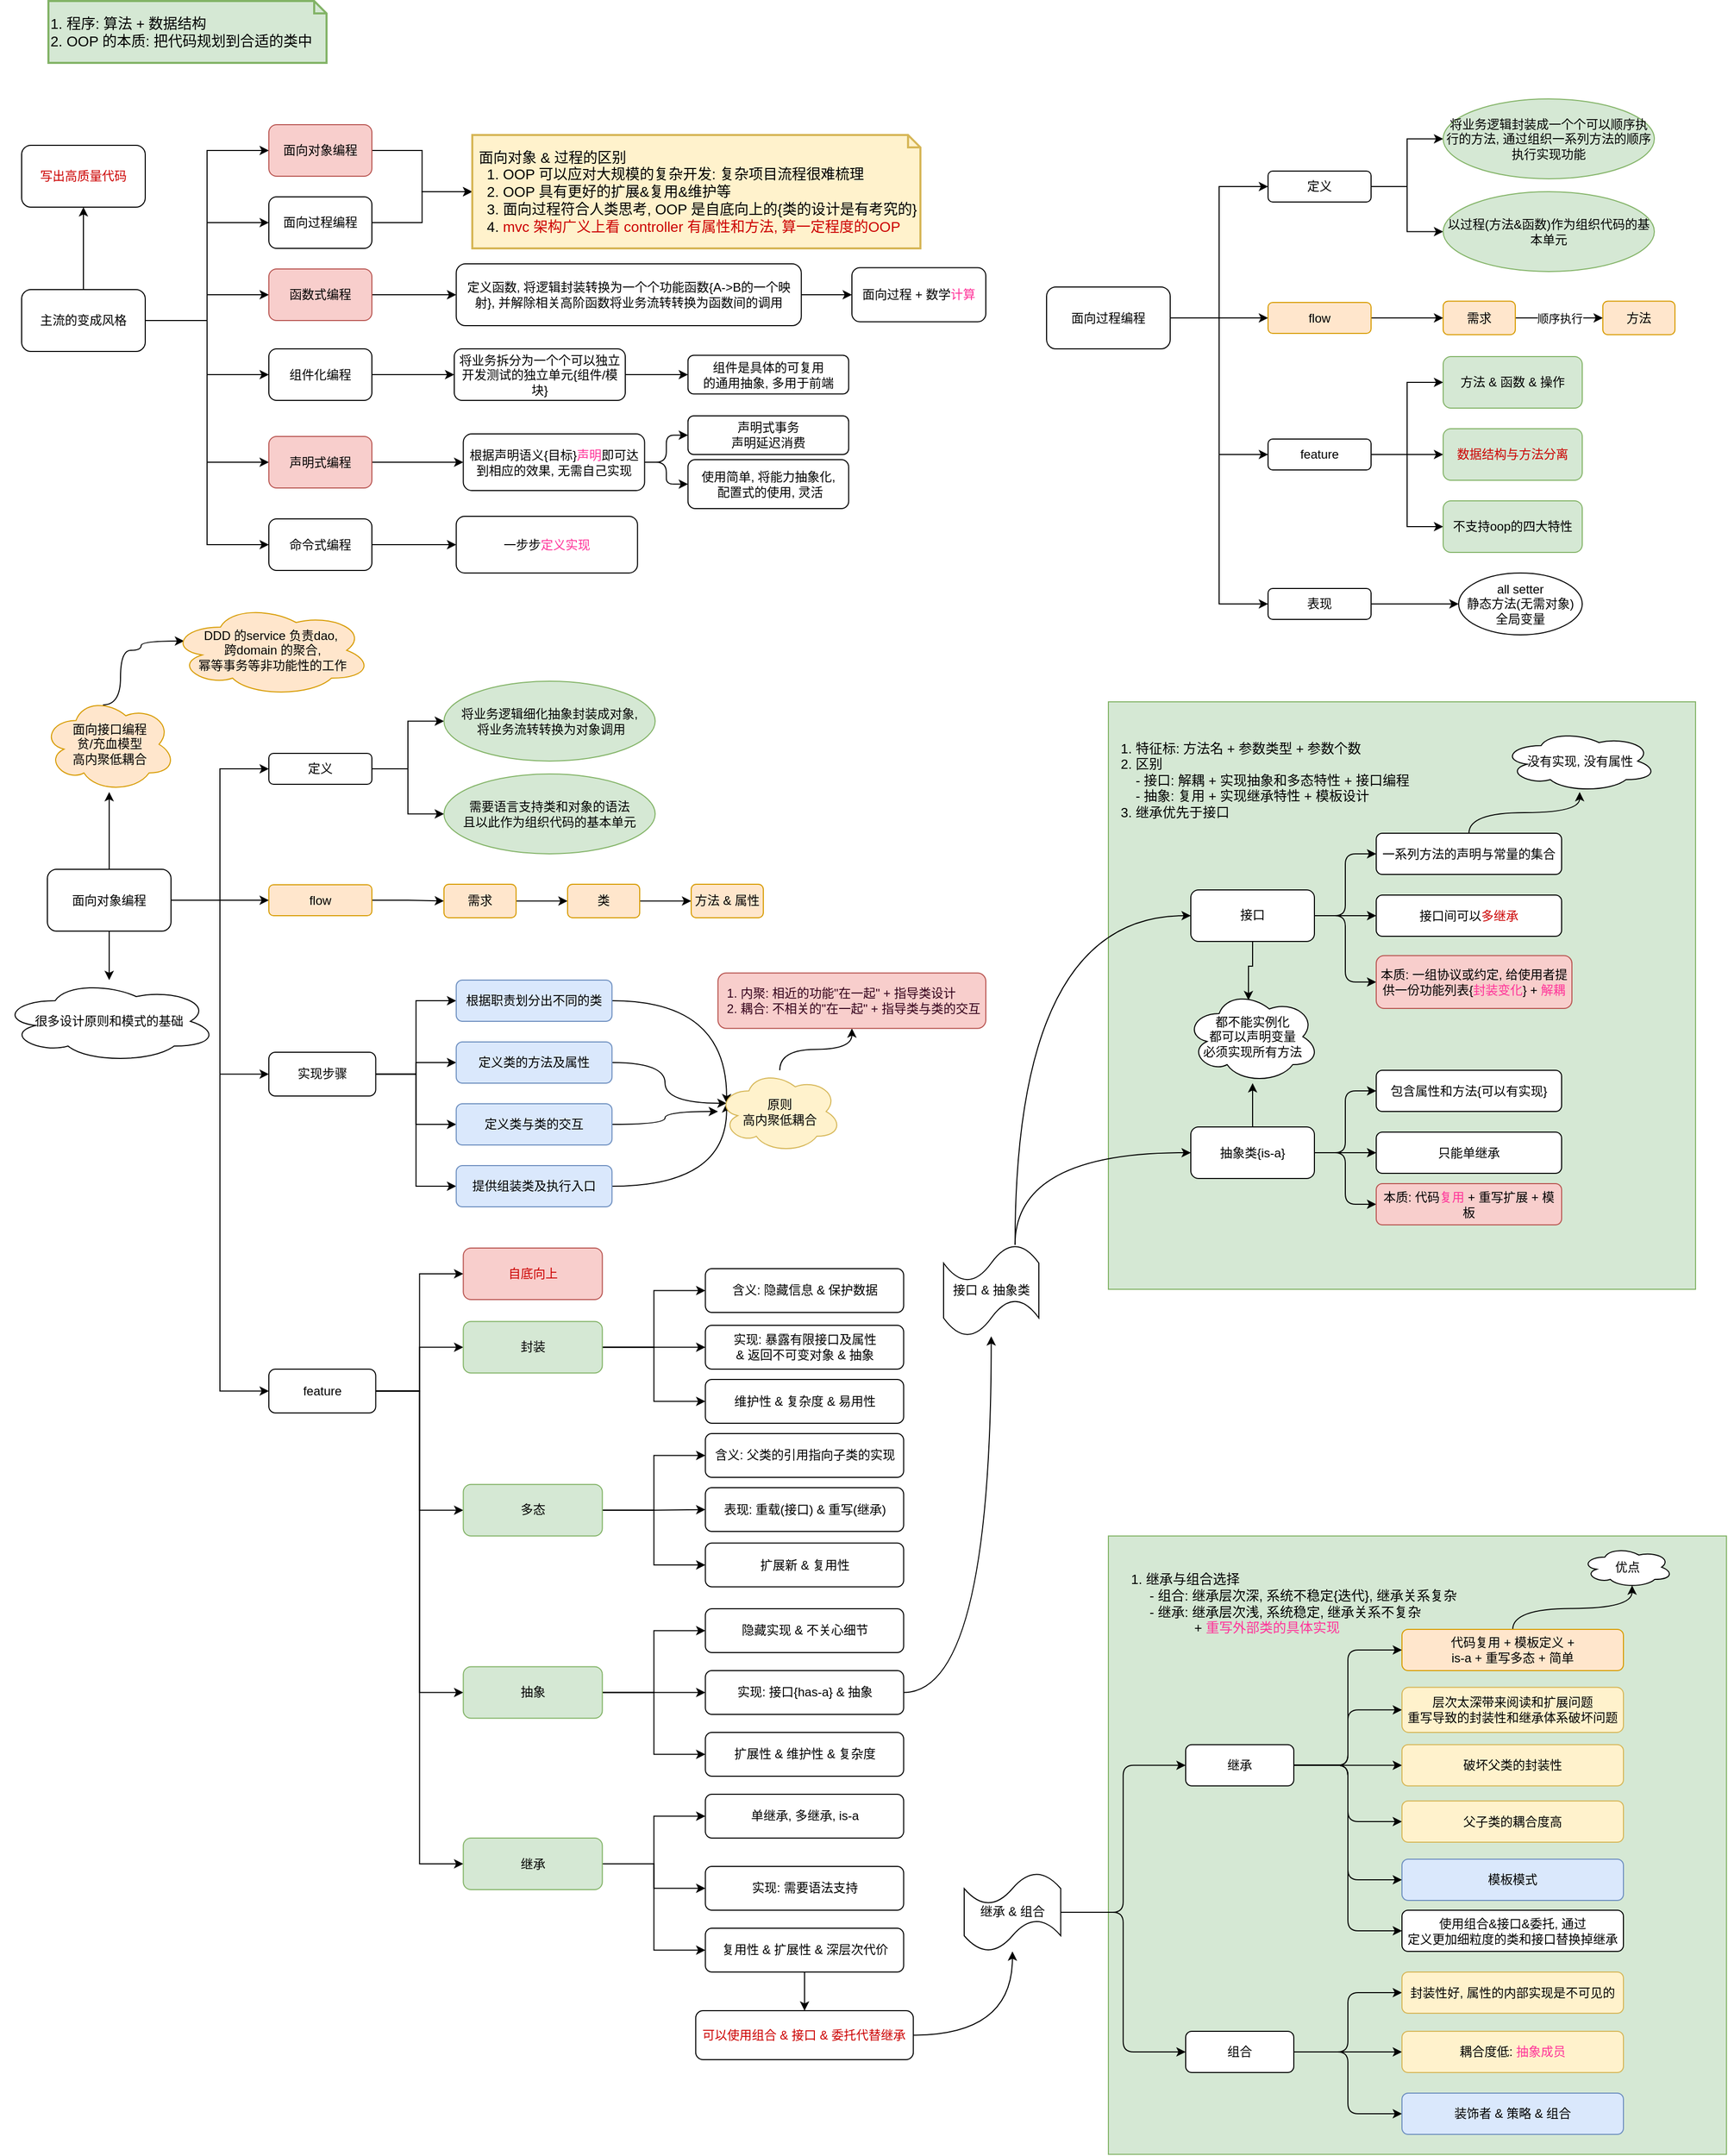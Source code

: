 <mxfile>
    <diagram id="kSyuLrEBbpJ16_rPxPEr" name="Page-1">
        <mxGraphModel dx="1052" dy="718" grid="1" gridSize="10" guides="1" tooltips="1" connect="1" arrows="1" fold="1" page="1" pageScale="1" pageWidth="850" pageHeight="1100" background="#FFFFFF" math="0" shadow="0">
            <root>
                <mxCell id="0"/>
                <mxCell id="1" parent="0"/>
                <mxCell id="214" value="" style="whiteSpace=wrap;html=1;aspect=fixed;fillColor=#d5e8d4;strokeColor=#82b366;" parent="1" vertex="1">
                    <mxGeometry x="1077" y="1519.38" width="600" height="600" as="geometry"/>
                </mxCell>
                <mxCell id="209" value="" style="whiteSpace=wrap;html=1;aspect=fixed;fillColor=#d5e8d4;strokeColor=#82b366;" parent="1" vertex="1">
                    <mxGeometry x="1077" y="710" width="570" height="570" as="geometry"/>
                </mxCell>
                <mxCell id="113" style="edgeStyle=orthogonalEdgeStyle;rounded=0;orthogonalLoop=1;jettySize=auto;html=1;entryX=0;entryY=0.5;entryDx=0;entryDy=0;" parent="1" source="2" target="4" edge="1">
                    <mxGeometry relative="1" as="geometry"/>
                </mxCell>
                <mxCell id="114" style="edgeStyle=orthogonalEdgeStyle;rounded=0;orthogonalLoop=1;jettySize=auto;html=1;entryX=0;entryY=0.5;entryDx=0;entryDy=0;" parent="1" source="2" target="122" edge="1">
                    <mxGeometry relative="1" as="geometry">
                        <mxPoint x="267" y="245" as="targetPoint"/>
                    </mxGeometry>
                </mxCell>
                <mxCell id="115" style="edgeStyle=orthogonalEdgeStyle;rounded=0;orthogonalLoop=1;jettySize=auto;html=1;entryX=0;entryY=0.5;entryDx=0;entryDy=0;" parent="1" source="2" target="123" edge="1">
                    <mxGeometry relative="1" as="geometry">
                        <mxPoint x="262" y="315" as="targetPoint"/>
                    </mxGeometry>
                </mxCell>
                <mxCell id="117" style="edgeStyle=orthogonalEdgeStyle;rounded=0;orthogonalLoop=1;jettySize=auto;html=1;entryX=0;entryY=0.5;entryDx=0;entryDy=0;" parent="1" source="2" target="125" edge="1">
                    <mxGeometry relative="1" as="geometry">
                        <mxPoint x="260.75" y="465" as="targetPoint"/>
                    </mxGeometry>
                </mxCell>
                <mxCell id="118" style="edgeStyle=orthogonalEdgeStyle;rounded=0;orthogonalLoop=1;jettySize=auto;html=1;entryX=0;entryY=0.5;entryDx=0;entryDy=0;" parent="1" source="2" target="126" edge="1">
                    <mxGeometry relative="1" as="geometry">
                        <mxPoint x="259.5" y="535" as="targetPoint"/>
                    </mxGeometry>
                </mxCell>
                <mxCell id="119" style="edgeStyle=orthogonalEdgeStyle;rounded=0;orthogonalLoop=1;jettySize=auto;html=1;entryX=0;entryY=0.5;entryDx=0;entryDy=0;" parent="1" source="2" target="124" edge="1">
                    <mxGeometry relative="1" as="geometry">
                        <mxPoint x="259.5" y="395" as="targetPoint"/>
                    </mxGeometry>
                </mxCell>
                <mxCell id="136" value="" style="edgeStyle=orthogonalEdgeStyle;rounded=0;orthogonalLoop=1;jettySize=auto;html=1;" parent="1" source="2" target="135" edge="1">
                    <mxGeometry relative="1" as="geometry"/>
                </mxCell>
                <mxCell id="2" value="主流的变成风格" style="rounded=1;whiteSpace=wrap;html=1;" parent="1" vertex="1">
                    <mxGeometry x="22" y="310" width="120" height="60" as="geometry"/>
                </mxCell>
                <mxCell id="120" style="edgeStyle=orthogonalEdgeStyle;rounded=0;orthogonalLoop=1;jettySize=auto;html=1;entryX=0;entryY=0.5;entryDx=0;entryDy=0;entryPerimeter=0;" parent="1" source="4" target="93" edge="1">
                    <mxGeometry relative="1" as="geometry"/>
                </mxCell>
                <mxCell id="4" value="面向对象编程" style="rounded=1;whiteSpace=wrap;html=1;fillColor=#f8cecc;strokeColor=#b85450;" parent="1" vertex="1">
                    <mxGeometry x="262" y="150" width="100" height="50" as="geometry"/>
                </mxCell>
                <mxCell id="121" style="edgeStyle=orthogonalEdgeStyle;rounded=0;orthogonalLoop=1;jettySize=auto;html=1;exitX=1;exitY=0.5;exitDx=0;exitDy=0;" parent="1" source="122" target="93" edge="1">
                    <mxGeometry relative="1" as="geometry">
                        <mxPoint x="364.5" y="245" as="sourcePoint"/>
                    </mxGeometry>
                </mxCell>
                <mxCell id="17" value="1. 程序: 算法 + 数据结构&lt;br&gt;2. OOP 的本质: 把代码规划到合适的类中" style="shape=note;strokeWidth=2;fontSize=14;size=12;whiteSpace=wrap;html=1;strokeColor=#82b366;fillColor=#d5e8d4;align=left;" parent="1" vertex="1">
                    <mxGeometry x="48" y="30" width="270" height="60" as="geometry"/>
                </mxCell>
                <mxCell id="33" value="" style="edgeStyle=orthogonalEdgeStyle;rounded=0;orthogonalLoop=1;jettySize=auto;html=1;entryX=0;entryY=0.5;entryDx=0;entryDy=0;" parent="1" source="30" target="32" edge="1">
                    <mxGeometry relative="1" as="geometry"/>
                </mxCell>
                <mxCell id="39" style="edgeStyle=orthogonalEdgeStyle;rounded=0;orthogonalLoop=1;jettySize=auto;html=1;exitX=1;exitY=0.5;exitDx=0;exitDy=0;entryX=0;entryY=0.5;entryDx=0;entryDy=0;" parent="1" source="30" target="38" edge="1">
                    <mxGeometry relative="1" as="geometry">
                        <mxPoint x="142" y="1060" as="sourcePoint"/>
                    </mxGeometry>
                </mxCell>
                <mxCell id="46" style="edgeStyle=orthogonalEdgeStyle;rounded=0;orthogonalLoop=1;jettySize=auto;html=1;entryX=0;entryY=0.5;entryDx=0;entryDy=0;" parent="1" source="30" target="45" edge="1">
                    <mxGeometry relative="1" as="geometry"/>
                </mxCell>
                <mxCell id="161" style="edgeStyle=orthogonalEdgeStyle;rounded=0;orthogonalLoop=1;jettySize=auto;html=1;entryX=0;entryY=0.5;entryDx=0;entryDy=0;" parent="1" source="30" target="160" edge="1">
                    <mxGeometry relative="1" as="geometry"/>
                </mxCell>
                <mxCell id="269" value="" style="edgeStyle=orthogonalEdgeStyle;rounded=1;orthogonalLoop=1;jettySize=auto;html=1;" parent="1" source="30" target="268" edge="1">
                    <mxGeometry relative="1" as="geometry"/>
                </mxCell>
                <mxCell id="271" value="" style="edgeStyle=orthogonalEdgeStyle;curved=1;orthogonalLoop=1;jettySize=auto;html=1;" edge="1" parent="1" source="30" target="270">
                    <mxGeometry relative="1" as="geometry"/>
                </mxCell>
                <mxCell id="30" value="面向对象编程" style="rounded=1;whiteSpace=wrap;html=1;" parent="1" vertex="1">
                    <mxGeometry x="47" y="872.5" width="120" height="60" as="geometry"/>
                </mxCell>
                <mxCell id="37" value="" style="edgeStyle=orthogonalEdgeStyle;rounded=0;orthogonalLoop=1;jettySize=auto;html=1;entryX=0;entryY=0.5;entryDx=0;entryDy=0;" parent="1" source="32" target="36" edge="1">
                    <mxGeometry relative="1" as="geometry"/>
                </mxCell>
                <mxCell id="43" style="edgeStyle=orthogonalEdgeStyle;rounded=0;orthogonalLoop=1;jettySize=auto;html=1;entryX=0;entryY=0.5;entryDx=0;entryDy=0;" parent="1" source="32" target="42" edge="1">
                    <mxGeometry relative="1" as="geometry"/>
                </mxCell>
                <mxCell id="32" value="定义" style="rounded=1;whiteSpace=wrap;html=1;" parent="1" vertex="1">
                    <mxGeometry x="262" y="760" width="100" height="30" as="geometry"/>
                </mxCell>
                <mxCell id="36" value="&lt;span&gt;将业务逻辑细化抽象封装成对象,&lt;br&gt;&amp;nbsp;将业务流转转换为对象调用&lt;/span&gt;" style="ellipse;whiteSpace=wrap;html=1;rounded=1;align=center;fillColor=#d5e8d4;strokeColor=#82b366;" parent="1" vertex="1">
                    <mxGeometry x="432" y="690" width="205" height="77.5" as="geometry"/>
                </mxCell>
                <mxCell id="97" style="edgeStyle=orthogonalEdgeStyle;rounded=0;orthogonalLoop=1;jettySize=auto;html=1;entryX=0;entryY=0.5;entryDx=0;entryDy=0;" parent="1" source="38" target="96" edge="1">
                    <mxGeometry relative="1" as="geometry">
                        <mxPoint x="432" y="1340" as="targetPoint"/>
                    </mxGeometry>
                </mxCell>
                <mxCell id="38" value="feature" style="rounded=1;whiteSpace=wrap;html=1;" parent="1" vertex="1">
                    <mxGeometry x="262" y="1357.5" width="103.75" height="42.5" as="geometry"/>
                </mxCell>
                <mxCell id="127" style="edgeStyle=orthogonalEdgeStyle;rounded=0;orthogonalLoop=1;jettySize=auto;html=1;entryX=0;entryY=0.5;entryDx=0;entryDy=0;exitX=1;exitY=0.5;exitDx=0;exitDy=0;" parent="1" source="38" target="105" edge="1">
                    <mxGeometry relative="1" as="geometry">
                        <mxPoint x="565.75" y="1445" as="sourcePoint"/>
                    </mxGeometry>
                </mxCell>
                <mxCell id="128" style="edgeStyle=orthogonalEdgeStyle;rounded=0;orthogonalLoop=1;jettySize=auto;html=1;entryX=0;entryY=0.5;entryDx=0;entryDy=0;" parent="1" source="38" target="104" edge="1">
                    <mxGeometry relative="1" as="geometry">
                        <mxPoint x="565.75" y="1445" as="sourcePoint"/>
                    </mxGeometry>
                </mxCell>
                <mxCell id="129" style="edgeStyle=orthogonalEdgeStyle;rounded=0;orthogonalLoop=1;jettySize=auto;html=1;entryX=0;entryY=0.5;entryDx=0;entryDy=0;exitX=1;exitY=0.5;exitDx=0;exitDy=0;" parent="1" source="38" target="102" edge="1">
                    <mxGeometry relative="1" as="geometry">
                        <mxPoint x="565.75" y="1445" as="sourcePoint"/>
                    </mxGeometry>
                </mxCell>
                <mxCell id="130" style="edgeStyle=orthogonalEdgeStyle;rounded=0;orthogonalLoop=1;jettySize=auto;html=1;entryX=0;entryY=0.5;entryDx=0;entryDy=0;exitX=1;exitY=0.5;exitDx=0;exitDy=0;" parent="1" source="38" target="100" edge="1">
                    <mxGeometry relative="1" as="geometry">
                        <mxPoint x="565.75" y="1445" as="sourcePoint"/>
                    </mxGeometry>
                </mxCell>
                <mxCell id="42" value="需要语言支持类和对象的语法&lt;br&gt;且以此作为组织代码的基本单元" style="ellipse;whiteSpace=wrap;html=1;rounded=1;align=center;fillColor=#d5e8d4;strokeColor=#82b366;" parent="1" vertex="1">
                    <mxGeometry x="432" y="780" width="205" height="77.5" as="geometry"/>
                </mxCell>
                <mxCell id="51" value="" style="edgeStyle=orthogonalEdgeStyle;rounded=0;orthogonalLoop=1;jettySize=auto;html=1;" parent="1" source="45" target="50" edge="1">
                    <mxGeometry relative="1" as="geometry"/>
                </mxCell>
                <mxCell id="45" value="flow" style="rounded=1;whiteSpace=wrap;html=1;fillColor=#ffe6cc;strokeColor=#d79b00;" parent="1" vertex="1">
                    <mxGeometry x="262" y="887.5" width="100" height="30" as="geometry"/>
                </mxCell>
                <mxCell id="53" value="" style="edgeStyle=orthogonalEdgeStyle;rounded=0;orthogonalLoop=1;jettySize=auto;html=1;" parent="1" source="50" target="52" edge="1">
                    <mxGeometry relative="1" as="geometry"/>
                </mxCell>
                <mxCell id="50" value="需求" style="rounded=1;whiteSpace=wrap;html=1;fillColor=#ffe6cc;strokeColor=#d79b00;" parent="1" vertex="1">
                    <mxGeometry x="432" y="887" width="70" height="32.5" as="geometry"/>
                </mxCell>
                <mxCell id="55" value="" style="edgeStyle=orthogonalEdgeStyle;rounded=0;orthogonalLoop=1;jettySize=auto;html=1;" parent="1" source="52" target="54" edge="1">
                    <mxGeometry relative="1" as="geometry"/>
                </mxCell>
                <mxCell id="52" value="类" style="rounded=1;whiteSpace=wrap;html=1;fillColor=#ffe6cc;strokeColor=#d79b00;" parent="1" vertex="1">
                    <mxGeometry x="552" y="887" width="70" height="32.5" as="geometry"/>
                </mxCell>
                <mxCell id="54" value="方法 &amp;amp; 属性" style="rounded=1;whiteSpace=wrap;html=1;fillColor=#ffe6cc;strokeColor=#d79b00;" parent="1" vertex="1">
                    <mxGeometry x="672" y="887" width="70" height="32.5" as="geometry"/>
                </mxCell>
                <mxCell id="63" value="" style="edgeStyle=orthogonalEdgeStyle;rounded=0;orthogonalLoop=1;jettySize=auto;html=1;entryX=0;entryY=0.5;entryDx=0;entryDy=0;" parent="1" source="66" target="69" edge="1">
                    <mxGeometry relative="1" as="geometry"/>
                </mxCell>
                <mxCell id="64" style="edgeStyle=orthogonalEdgeStyle;rounded=0;orthogonalLoop=1;jettySize=auto;html=1;exitX=1;exitY=0.5;exitDx=0;exitDy=0;entryX=0;entryY=0.5;entryDx=0;entryDy=0;" parent="1" source="66" target="72" edge="1">
                    <mxGeometry relative="1" as="geometry">
                        <mxPoint x="1112" y="475" as="sourcePoint"/>
                    </mxGeometry>
                </mxCell>
                <mxCell id="65" style="edgeStyle=orthogonalEdgeStyle;rounded=0;orthogonalLoop=1;jettySize=auto;html=1;entryX=0;entryY=0.5;entryDx=0;entryDy=0;" parent="1" source="66" target="76" edge="1">
                    <mxGeometry relative="1" as="geometry"/>
                </mxCell>
                <mxCell id="138" style="edgeStyle=orthogonalEdgeStyle;rounded=0;orthogonalLoop=1;jettySize=auto;html=1;entryX=0;entryY=0.5;entryDx=0;entryDy=0;" parent="1" source="66" target="137" edge="1">
                    <mxGeometry relative="1" as="geometry"/>
                </mxCell>
                <mxCell id="66" value="面向过程编程" style="rounded=1;whiteSpace=wrap;html=1;" parent="1" vertex="1">
                    <mxGeometry x="1017" y="307.5" width="120" height="60" as="geometry"/>
                </mxCell>
                <mxCell id="67" value="" style="edgeStyle=orthogonalEdgeStyle;rounded=0;orthogonalLoop=1;jettySize=auto;html=1;entryX=0;entryY=0.5;entryDx=0;entryDy=0;" parent="1" source="69" target="70" edge="1">
                    <mxGeometry relative="1" as="geometry"/>
                </mxCell>
                <mxCell id="68" style="edgeStyle=orthogonalEdgeStyle;rounded=0;orthogonalLoop=1;jettySize=auto;html=1;entryX=0;entryY=0.5;entryDx=0;entryDy=0;" parent="1" source="69" target="74" edge="1">
                    <mxGeometry relative="1" as="geometry"/>
                </mxCell>
                <mxCell id="69" value="定义" style="rounded=1;whiteSpace=wrap;html=1;" parent="1" vertex="1">
                    <mxGeometry x="1232" y="195" width="100" height="30" as="geometry"/>
                </mxCell>
                <mxCell id="70" value="&lt;span&gt;将业务逻辑封装成一个个可以顺序执行的方法, 通过组织一系列方法的顺序执行实现功能&lt;/span&gt;" style="ellipse;whiteSpace=wrap;html=1;rounded=1;align=center;fillColor=#d5e8d4;strokeColor=#82b366;" parent="1" vertex="1">
                    <mxGeometry x="1402" y="125" width="205" height="77.5" as="geometry"/>
                </mxCell>
                <mxCell id="83" style="edgeStyle=orthogonalEdgeStyle;rounded=0;orthogonalLoop=1;jettySize=auto;html=1;exitX=1;exitY=0.5;exitDx=0;exitDy=0;entryX=0;entryY=0.5;entryDx=0;entryDy=0;" parent="1" source="72" target="82" edge="1">
                    <mxGeometry relative="1" as="geometry"/>
                </mxCell>
                <mxCell id="89" style="edgeStyle=orthogonalEdgeStyle;rounded=0;orthogonalLoop=1;jettySize=auto;html=1;exitX=1;exitY=0.5;exitDx=0;exitDy=0;entryX=0;entryY=0.5;entryDx=0;entryDy=0;" parent="1" source="72" target="73" edge="1">
                    <mxGeometry relative="1" as="geometry"/>
                </mxCell>
                <mxCell id="90" style="edgeStyle=orthogonalEdgeStyle;rounded=0;orthogonalLoop=1;jettySize=auto;html=1;exitX=1;exitY=0.5;exitDx=0;exitDy=0;entryX=0;entryY=0.5;entryDx=0;entryDy=0;" parent="1" source="72" target="88" edge="1">
                    <mxGeometry relative="1" as="geometry"/>
                </mxCell>
                <mxCell id="72" value="feature" style="rounded=1;whiteSpace=wrap;html=1;" parent="1" vertex="1">
                    <mxGeometry x="1232" y="455" width="100" height="30" as="geometry"/>
                </mxCell>
                <mxCell id="73" value="方法 &amp;amp; 函数 &amp;amp; 操作" style="rounded=1;whiteSpace=wrap;html=1;fillColor=#d5e8d4;strokeColor=#82b366;" parent="1" vertex="1">
                    <mxGeometry x="1402" y="375" width="135" height="50" as="geometry"/>
                </mxCell>
                <mxCell id="74" value="以过程(方法&amp;amp;函数)作为组织代码的基本单元" style="ellipse;whiteSpace=wrap;html=1;rounded=1;align=center;fillColor=#d5e8d4;strokeColor=#82b366;" parent="1" vertex="1">
                    <mxGeometry x="1402" y="215" width="205" height="77.5" as="geometry"/>
                </mxCell>
                <mxCell id="75" value="" style="edgeStyle=orthogonalEdgeStyle;rounded=0;orthogonalLoop=1;jettySize=auto;html=1;" parent="1" source="76" target="78" edge="1">
                    <mxGeometry relative="1" as="geometry"/>
                </mxCell>
                <mxCell id="76" value="flow" style="rounded=1;whiteSpace=wrap;html=1;fillColor=#ffe6cc;strokeColor=#d79b00;" parent="1" vertex="1">
                    <mxGeometry x="1232" y="322.5" width="100" height="30" as="geometry"/>
                </mxCell>
                <mxCell id="77" value="顺序执行" style="edgeStyle=orthogonalEdgeStyle;rounded=0;orthogonalLoop=1;jettySize=auto;html=1;" parent="1" source="78" target="80" edge="1">
                    <mxGeometry relative="1" as="geometry"/>
                </mxCell>
                <mxCell id="78" value="需求" style="rounded=1;whiteSpace=wrap;html=1;fillColor=#ffe6cc;strokeColor=#d79b00;" parent="1" vertex="1">
                    <mxGeometry x="1402" y="321.25" width="70" height="32.5" as="geometry"/>
                </mxCell>
                <mxCell id="80" value="方法" style="rounded=1;whiteSpace=wrap;html=1;fillColor=#ffe6cc;strokeColor=#d79b00;" parent="1" vertex="1">
                    <mxGeometry x="1557" y="321.25" width="70" height="32.5" as="geometry"/>
                </mxCell>
                <mxCell id="82" value="&lt;font color=&quot;#cc0000&quot;&gt;数据结构与方法分离&lt;/font&gt;" style="rounded=1;whiteSpace=wrap;html=1;fillColor=#d5e8d4;strokeColor=#82b366;" parent="1" vertex="1">
                    <mxGeometry x="1402" y="445" width="135" height="50" as="geometry"/>
                </mxCell>
                <mxCell id="88" value="不支持oop的四大特性" style="rounded=1;whiteSpace=wrap;html=1;fillColor=#d5e8d4;strokeColor=#82b366;" parent="1" vertex="1">
                    <mxGeometry x="1402" y="515" width="135" height="50" as="geometry"/>
                </mxCell>
                <mxCell id="93" value="&amp;nbsp;面向对象 &amp;amp; 过程的区别&lt;br&gt;&amp;nbsp; &amp;nbsp;1. OOP 可以应对大规模的复杂开发: 复杂项目流程很难梳理&lt;br&gt;&amp;nbsp; &amp;nbsp;2. OOP 具有更好的扩展&amp;amp;复用&amp;amp;维护等&amp;nbsp;&lt;br&gt;&amp;nbsp; &amp;nbsp;3. 面向过程符合人类思考, OOP 是自底向上的{类的设计是有考究的}&lt;br&gt;&amp;nbsp; &amp;nbsp;4. &lt;font color=&quot;#cc0000&quot;&gt;mvc 架构广义上看 controller 有属性和方法, 算一定程度的OOP&lt;/font&gt;" style="shape=note;strokeWidth=2;fontSize=14;size=12;whiteSpace=wrap;html=1;strokeColor=#d6b656;fillColor=#fff2cc;align=left;" parent="1" vertex="1">
                    <mxGeometry x="459.5" y="160" width="435" height="110" as="geometry"/>
                </mxCell>
                <mxCell id="96" value="&lt;font color=&quot;#cc0000&quot;&gt;自底向上&lt;/font&gt;" style="rounded=1;whiteSpace=wrap;html=1;fillColor=#f8cecc;strokeColor=#b85450;" parent="1" vertex="1">
                    <mxGeometry x="450.75" y="1240" width="135" height="50" as="geometry"/>
                </mxCell>
                <mxCell id="174" style="edgeStyle=orthogonalEdgeStyle;rounded=0;orthogonalLoop=1;jettySize=auto;html=1;" parent="1" source="100" target="171" edge="1">
                    <mxGeometry relative="1" as="geometry"/>
                </mxCell>
                <mxCell id="175" style="edgeStyle=orthogonalEdgeStyle;rounded=0;orthogonalLoop=1;jettySize=auto;html=1;entryX=0;entryY=0.5;entryDx=0;entryDy=0;" parent="1" source="100" target="172" edge="1">
                    <mxGeometry relative="1" as="geometry"/>
                </mxCell>
                <mxCell id="176" style="edgeStyle=orthogonalEdgeStyle;rounded=0;orthogonalLoop=1;jettySize=auto;html=1;entryX=0;entryY=0.5;entryDx=0;entryDy=0;" parent="1" source="100" target="173" edge="1">
                    <mxGeometry relative="1" as="geometry"/>
                </mxCell>
                <mxCell id="100" value="&lt;span&gt;继承&lt;/span&gt;" style="rounded=1;whiteSpace=wrap;html=1;fillColor=#d5e8d4;strokeColor=#82b366;" parent="1" vertex="1">
                    <mxGeometry x="450.75" y="1812.5" width="135" height="50" as="geometry"/>
                </mxCell>
                <mxCell id="154" style="edgeStyle=orthogonalEdgeStyle;rounded=0;orthogonalLoop=1;jettySize=auto;html=1;entryX=0;entryY=0.5;entryDx=0;entryDy=0;" parent="1" source="102" target="153" edge="1">
                    <mxGeometry relative="1" as="geometry"/>
                </mxCell>
                <mxCell id="156" style="edgeStyle=orthogonalEdgeStyle;rounded=0;orthogonalLoop=1;jettySize=auto;html=1;entryX=0;entryY=0.5;entryDx=0;entryDy=0;" parent="1" source="102" target="155" edge="1">
                    <mxGeometry relative="1" as="geometry"/>
                </mxCell>
                <mxCell id="158" style="edgeStyle=orthogonalEdgeStyle;rounded=0;orthogonalLoop=1;jettySize=auto;html=1;entryX=0;entryY=0.5;entryDx=0;entryDy=0;" parent="1" source="102" target="157" edge="1">
                    <mxGeometry relative="1" as="geometry"/>
                </mxCell>
                <mxCell id="102" value="&lt;span&gt;抽象&lt;/span&gt;" style="rounded=1;whiteSpace=wrap;html=1;fillColor=#d5e8d4;strokeColor=#82b366;" parent="1" vertex="1">
                    <mxGeometry x="450.75" y="1646.25" width="135" height="50" as="geometry"/>
                </mxCell>
                <mxCell id="131" style="edgeStyle=orthogonalEdgeStyle;rounded=0;orthogonalLoop=1;jettySize=auto;html=1;entryX=0;entryY=0.5;entryDx=0;entryDy=0;" parent="1" source="104" target="110" edge="1">
                    <mxGeometry relative="1" as="geometry"/>
                </mxCell>
                <mxCell id="133" style="edgeStyle=orthogonalEdgeStyle;rounded=0;orthogonalLoop=1;jettySize=auto;html=1;entryX=0;entryY=0.5;entryDx=0;entryDy=0;" parent="1" source="104" target="132" edge="1">
                    <mxGeometry relative="1" as="geometry"/>
                </mxCell>
                <mxCell id="145" style="edgeStyle=orthogonalEdgeStyle;rounded=0;orthogonalLoop=1;jettySize=auto;html=1;entryX=0;entryY=0.5;entryDx=0;entryDy=0;" parent="1" source="104" target="144" edge="1">
                    <mxGeometry relative="1" as="geometry"/>
                </mxCell>
                <mxCell id="104" value="多态" style="rounded=1;whiteSpace=wrap;html=1;fillColor=#d5e8d4;strokeColor=#82b366;" parent="1" vertex="1">
                    <mxGeometry x="450.75" y="1469.38" width="135" height="50" as="geometry"/>
                </mxCell>
                <mxCell id="148" style="edgeStyle=orthogonalEdgeStyle;rounded=0;orthogonalLoop=1;jettySize=auto;html=1;entryX=0;entryY=0.5;entryDx=0;entryDy=0;" parent="1" source="105" target="147" edge="1">
                    <mxGeometry relative="1" as="geometry"/>
                </mxCell>
                <mxCell id="150" style="edgeStyle=orthogonalEdgeStyle;rounded=0;orthogonalLoop=1;jettySize=auto;html=1;entryX=0;entryY=0.5;entryDx=0;entryDy=0;" parent="1" source="105" target="149" edge="1">
                    <mxGeometry relative="1" as="geometry"/>
                </mxCell>
                <mxCell id="152" style="edgeStyle=orthogonalEdgeStyle;rounded=0;orthogonalLoop=1;jettySize=auto;html=1;entryX=0;entryY=0.5;entryDx=0;entryDy=0;" parent="1" source="105" target="151" edge="1">
                    <mxGeometry relative="1" as="geometry"/>
                </mxCell>
                <mxCell id="105" value="封装" style="rounded=1;whiteSpace=wrap;html=1;fillColor=#d5e8d4;strokeColor=#82b366;" parent="1" vertex="1">
                    <mxGeometry x="450.75" y="1311.25" width="135" height="50" as="geometry"/>
                </mxCell>
                <mxCell id="110" value="含义: 父类的引用指向子类的实现" style="rounded=1;whiteSpace=wrap;html=1;" parent="1" vertex="1">
                    <mxGeometry x="685.75" y="1420.0" width="192.5" height="42.5" as="geometry"/>
                </mxCell>
                <mxCell id="122" value="面向过程编程" style="rounded=1;whiteSpace=wrap;html=1;" parent="1" vertex="1">
                    <mxGeometry x="262" y="220" width="100" height="50" as="geometry"/>
                </mxCell>
                <mxCell id="258" style="edgeStyle=orthogonalEdgeStyle;rounded=1;orthogonalLoop=1;jettySize=auto;html=1;entryX=0;entryY=0.5;entryDx=0;entryDy=0;" parent="1" source="123" target="257" edge="1">
                    <mxGeometry relative="1" as="geometry"/>
                </mxCell>
                <mxCell id="123" value="函数式编程" style="rounded=1;whiteSpace=wrap;html=1;fillColor=#f8cecc;strokeColor=#b85450;" parent="1" vertex="1">
                    <mxGeometry x="262" y="290" width="100" height="50" as="geometry"/>
                </mxCell>
                <mxCell id="262" value="" style="edgeStyle=orthogonalEdgeStyle;rounded=1;orthogonalLoop=1;jettySize=auto;html=1;" parent="1" source="124" target="261" edge="1">
                    <mxGeometry relative="1" as="geometry"/>
                </mxCell>
                <mxCell id="124" value="组件化编程" style="rounded=1;whiteSpace=wrap;html=1;" parent="1" vertex="1">
                    <mxGeometry x="262" y="367.5" width="100" height="50" as="geometry"/>
                </mxCell>
                <mxCell id="249" value="" style="edgeStyle=orthogonalEdgeStyle;rounded=1;orthogonalLoop=1;jettySize=auto;html=1;" parent="1" source="125" target="248" edge="1">
                    <mxGeometry relative="1" as="geometry"/>
                </mxCell>
                <mxCell id="125" value="声明式编程" style="rounded=1;whiteSpace=wrap;html=1;fillColor=#f8cecc;strokeColor=#b85450;" parent="1" vertex="1">
                    <mxGeometry x="262" y="452.5" width="100" height="50" as="geometry"/>
                </mxCell>
                <mxCell id="255" value="" style="edgeStyle=orthogonalEdgeStyle;rounded=1;orthogonalLoop=1;jettySize=auto;html=1;entryX=0;entryY=0.5;entryDx=0;entryDy=0;" parent="1" source="126" target="256" edge="1">
                    <mxGeometry relative="1" as="geometry">
                        <mxPoint x="432" y="535" as="targetPoint"/>
                    </mxGeometry>
                </mxCell>
                <mxCell id="126" value="命令式编程" style="rounded=1;whiteSpace=wrap;html=1;" parent="1" vertex="1">
                    <mxGeometry x="262" y="532.5" width="100" height="50" as="geometry"/>
                </mxCell>
                <mxCell id="132" value="表现: 重载(接口) &amp;amp; 重写(继承)" style="rounded=1;whiteSpace=wrap;html=1;" parent="1" vertex="1">
                    <mxGeometry x="685.75" y="1472.5" width="192.5" height="42.5" as="geometry"/>
                </mxCell>
                <mxCell id="135" value="&lt;font color=&quot;#cc0000&quot;&gt;写出高质量代码&lt;/font&gt;" style="rounded=1;whiteSpace=wrap;html=1;" parent="1" vertex="1">
                    <mxGeometry x="22" y="170" width="120" height="60" as="geometry"/>
                </mxCell>
                <mxCell id="143" value="" style="edgeStyle=orthogonalEdgeStyle;rounded=0;orthogonalLoop=1;jettySize=auto;html=1;entryX=0;entryY=0.5;entryDx=0;entryDy=0;" parent="1" source="137" target="142" edge="1">
                    <mxGeometry relative="1" as="geometry">
                        <mxPoint x="1402" y="615" as="targetPoint"/>
                    </mxGeometry>
                </mxCell>
                <mxCell id="137" value="表现" style="rounded=1;whiteSpace=wrap;html=1;" parent="1" vertex="1">
                    <mxGeometry x="1232" y="600" width="100" height="30" as="geometry"/>
                </mxCell>
                <mxCell id="142" value="all setter&lt;br&gt;静态方法(无需对象)&lt;br&gt;全局变量" style="ellipse;whiteSpace=wrap;html=1;rounded=1;" parent="1" vertex="1">
                    <mxGeometry x="1417" y="585" width="120" height="60" as="geometry"/>
                </mxCell>
                <mxCell id="144" value="扩展新 &amp;amp; 复用性" style="rounded=1;whiteSpace=wrap;html=1;" parent="1" vertex="1">
                    <mxGeometry x="685.75" y="1526.25" width="192.5" height="42.5" as="geometry"/>
                </mxCell>
                <mxCell id="147" value="含义: 隐藏信息 &amp;amp; 保护数据" style="rounded=1;whiteSpace=wrap;html=1;" parent="1" vertex="1">
                    <mxGeometry x="685.75" y="1260" width="192.5" height="42.5" as="geometry"/>
                </mxCell>
                <mxCell id="149" value="实现: 暴露有限接口及属性 &lt;br&gt;&amp;amp; 返回不可变对象 &amp;amp; 抽象" style="rounded=1;whiteSpace=wrap;html=1;" parent="1" vertex="1">
                    <mxGeometry x="685.75" y="1315" width="192.5" height="42.5" as="geometry"/>
                </mxCell>
                <mxCell id="151" value="维护性 &amp;amp; 复杂度 &amp;amp; 易用性" style="rounded=1;whiteSpace=wrap;html=1;" parent="1" vertex="1">
                    <mxGeometry x="685.75" y="1367.5" width="192.5" height="42.5" as="geometry"/>
                </mxCell>
                <mxCell id="153" value="隐藏实现 &amp;amp; 不关心细节" style="rounded=1;whiteSpace=wrap;html=1;" parent="1" vertex="1">
                    <mxGeometry x="685.75" y="1590.0" width="192.5" height="42.5" as="geometry"/>
                </mxCell>
                <mxCell id="180" value="" style="edgeStyle=orthogonalEdgeStyle;orthogonalLoop=1;jettySize=auto;html=1;curved=1;" parent="1" source="155" target="179" edge="1">
                    <mxGeometry relative="1" as="geometry"/>
                </mxCell>
                <mxCell id="155" value="实现: 接口{has-a} &amp;amp; 抽象" style="rounded=1;whiteSpace=wrap;html=1;" parent="1" vertex="1">
                    <mxGeometry x="685.75" y="1650.0" width="192.5" height="42.5" as="geometry"/>
                </mxCell>
                <mxCell id="157" value="扩展性 &amp;amp; 维护性 &amp;amp; 复杂度" style="rounded=1;whiteSpace=wrap;html=1;" parent="1" vertex="1">
                    <mxGeometry x="685.75" y="1710.0" width="192.5" height="42.5" as="geometry"/>
                </mxCell>
                <mxCell id="167" style="edgeStyle=orthogonalEdgeStyle;rounded=0;orthogonalLoop=1;jettySize=auto;html=1;entryX=0;entryY=0.5;entryDx=0;entryDy=0;" parent="1" source="160" target="162" edge="1">
                    <mxGeometry relative="1" as="geometry"/>
                </mxCell>
                <mxCell id="168" style="edgeStyle=orthogonalEdgeStyle;rounded=0;orthogonalLoop=1;jettySize=auto;html=1;entryX=0;entryY=0.5;entryDx=0;entryDy=0;" parent="1" source="160" target="164" edge="1">
                    <mxGeometry relative="1" as="geometry"/>
                </mxCell>
                <mxCell id="169" style="edgeStyle=orthogonalEdgeStyle;rounded=0;orthogonalLoop=1;jettySize=auto;html=1;entryX=0;entryY=0.5;entryDx=0;entryDy=0;" parent="1" source="160" target="165" edge="1">
                    <mxGeometry relative="1" as="geometry"/>
                </mxCell>
                <mxCell id="170" style="edgeStyle=orthogonalEdgeStyle;rounded=0;orthogonalLoop=1;jettySize=auto;html=1;entryX=0;entryY=0.5;entryDx=0;entryDy=0;" parent="1" source="160" target="166" edge="1">
                    <mxGeometry relative="1" as="geometry"/>
                </mxCell>
                <mxCell id="160" value="实现步骤" style="rounded=1;whiteSpace=wrap;html=1;" parent="1" vertex="1">
                    <mxGeometry x="262" y="1050" width="103.75" height="42.5" as="geometry"/>
                </mxCell>
                <mxCell id="274" style="edgeStyle=orthogonalEdgeStyle;orthogonalLoop=1;jettySize=auto;html=1;entryX=0.07;entryY=0.4;entryDx=0;entryDy=0;entryPerimeter=0;curved=1;" edge="1" parent="1" source="162" target="272">
                    <mxGeometry relative="1" as="geometry"/>
                </mxCell>
                <mxCell id="162" value="根据职责划分出不同的类" style="rounded=1;whiteSpace=wrap;html=1;fillColor=#dae8fc;strokeColor=#6c8ebf;" parent="1" vertex="1">
                    <mxGeometry x="443.88" y="980" width="151.25" height="40" as="geometry"/>
                </mxCell>
                <mxCell id="275" style="edgeStyle=orthogonalEdgeStyle;curved=1;orthogonalLoop=1;jettySize=auto;html=1;entryX=0.07;entryY=0.4;entryDx=0;entryDy=0;entryPerimeter=0;" edge="1" parent="1" source="164" target="272">
                    <mxGeometry relative="1" as="geometry"/>
                </mxCell>
                <mxCell id="164" value="定义类的方法及属性" style="rounded=1;whiteSpace=wrap;html=1;fillColor=#dae8fc;strokeColor=#6c8ebf;" parent="1" vertex="1">
                    <mxGeometry x="443.88" y="1040" width="151.25" height="40" as="geometry"/>
                </mxCell>
                <mxCell id="273" value="" style="edgeStyle=orthogonalEdgeStyle;curved=1;orthogonalLoop=1;jettySize=auto;html=1;" edge="1" parent="1" source="165" target="272">
                    <mxGeometry relative="1" as="geometry"/>
                </mxCell>
                <mxCell id="165" value="定义类与类的交互" style="rounded=1;whiteSpace=wrap;html=1;fillColor=#dae8fc;strokeColor=#6c8ebf;" parent="1" vertex="1">
                    <mxGeometry x="443.88" y="1100" width="151.25" height="40" as="geometry"/>
                </mxCell>
                <mxCell id="276" style="edgeStyle=orthogonalEdgeStyle;curved=1;orthogonalLoop=1;jettySize=auto;html=1;entryX=0.07;entryY=0.4;entryDx=0;entryDy=0;entryPerimeter=0;" edge="1" parent="1" source="166" target="272">
                    <mxGeometry relative="1" as="geometry"/>
                </mxCell>
                <mxCell id="166" value="提供组装类及执行入口" style="rounded=1;whiteSpace=wrap;html=1;fillColor=#dae8fc;strokeColor=#6c8ebf;" parent="1" vertex="1">
                    <mxGeometry x="443.88" y="1160" width="151.25" height="40" as="geometry"/>
                </mxCell>
                <mxCell id="171" value="单继承, 多继承, is-a" style="rounded=1;whiteSpace=wrap;html=1;" parent="1" vertex="1">
                    <mxGeometry x="685.75" y="1770.0" width="192.5" height="42.5" as="geometry"/>
                </mxCell>
                <mxCell id="172" value="实现: 需要语法支持" style="rounded=1;whiteSpace=wrap;html=1;" parent="1" vertex="1">
                    <mxGeometry x="685.75" y="1840.0" width="192.5" height="42.5" as="geometry"/>
                </mxCell>
                <mxCell id="178" value="" style="edgeStyle=orthogonalEdgeStyle;rounded=0;orthogonalLoop=1;jettySize=auto;html=1;" parent="1" source="173" target="177" edge="1">
                    <mxGeometry relative="1" as="geometry"/>
                </mxCell>
                <mxCell id="173" value="复用性 &amp;amp; 扩展性 &amp;amp; 深层次代价" style="rounded=1;whiteSpace=wrap;html=1;" parent="1" vertex="1">
                    <mxGeometry x="685.75" y="1900.0" width="192.5" height="42.5" as="geometry"/>
                </mxCell>
                <mxCell id="213" value="" style="edgeStyle=orthogonalEdgeStyle;orthogonalLoop=1;jettySize=auto;html=1;curved=1;" parent="1" source="177" target="212" edge="1">
                    <mxGeometry relative="1" as="geometry"/>
                </mxCell>
                <mxCell id="177" value="&lt;font color=&quot;#cc0000&quot;&gt;可以使用组合 &amp;amp; 接口 &amp;amp; 委托代替继承&lt;/font&gt;" style="rounded=1;whiteSpace=wrap;html=1;" parent="1" vertex="1">
                    <mxGeometry x="676.38" y="1980" width="211.25" height="47.5" as="geometry"/>
                </mxCell>
                <mxCell id="182" value="" style="edgeStyle=orthogonalEdgeStyle;orthogonalLoop=1;jettySize=auto;html=1;entryX=0;entryY=0.5;entryDx=0;entryDy=0;exitX=0.75;exitY=0;exitDx=0;exitDy=0;exitPerimeter=0;curved=1;" parent="1" source="179" target="181" edge="1">
                    <mxGeometry relative="1" as="geometry">
                        <mxPoint x="1047" y="1008.833" as="sourcePoint"/>
                    </mxGeometry>
                </mxCell>
                <mxCell id="184" style="edgeStyle=orthogonalEdgeStyle;orthogonalLoop=1;jettySize=auto;html=1;entryX=0;entryY=0.5;entryDx=0;entryDy=0;exitX=0.75;exitY=0;exitDx=0;exitDy=0;exitPerimeter=0;curved=1;" parent="1" source="179" target="193" edge="1">
                    <mxGeometry relative="1" as="geometry">
                        <mxPoint x="1047" y="1008.833" as="sourcePoint"/>
                        <mxPoint x="1157" y="1047.505" as="targetPoint"/>
                    </mxGeometry>
                </mxCell>
                <mxCell id="179" value="接口 &amp;amp; 抽象类" style="shape=tape;whiteSpace=wrap;html=1;rounded=1;" parent="1" vertex="1">
                    <mxGeometry x="917" y="1236.88" width="92.5" height="88.75" as="geometry"/>
                </mxCell>
                <mxCell id="194" style="edgeStyle=orthogonalEdgeStyle;rounded=1;orthogonalLoop=1;jettySize=auto;html=1;entryX=0;entryY=0.5;entryDx=0;entryDy=0;" parent="1" source="181" target="185" edge="1">
                    <mxGeometry relative="1" as="geometry"/>
                </mxCell>
                <mxCell id="196" style="edgeStyle=orthogonalEdgeStyle;rounded=1;orthogonalLoop=1;jettySize=auto;html=1;entryX=0;entryY=0.5;entryDx=0;entryDy=0;" parent="1" source="181" target="191" edge="1">
                    <mxGeometry relative="1" as="geometry"/>
                </mxCell>
                <mxCell id="197" style="edgeStyle=orthogonalEdgeStyle;rounded=1;orthogonalLoop=1;jettySize=auto;html=1;entryX=0;entryY=0.5;entryDx=0;entryDy=0;" parent="1" source="181" target="192" edge="1">
                    <mxGeometry relative="1" as="geometry"/>
                </mxCell>
                <mxCell id="199" value="" style="edgeStyle=orthogonalEdgeStyle;rounded=0;orthogonalLoop=1;jettySize=auto;html=1;entryX=0.469;entryY=0.106;entryDx=0;entryDy=0;entryPerimeter=0;" parent="1" source="181" target="198" edge="1">
                    <mxGeometry relative="1" as="geometry">
                        <Array as="points">
                            <mxPoint x="1217" y="966.5"/>
                            <mxPoint x="1213" y="966.5"/>
                        </Array>
                    </mxGeometry>
                </mxCell>
                <mxCell id="181" value="接口" style="whiteSpace=wrap;html=1;rounded=1;" parent="1" vertex="1">
                    <mxGeometry x="1157" y="892.5" width="120" height="49.99" as="geometry"/>
                </mxCell>
                <mxCell id="190" value="" style="edgeStyle=orthogonalEdgeStyle;orthogonalLoop=1;jettySize=auto;html=1;curved=1;" parent="1" source="185" target="189" edge="1">
                    <mxGeometry relative="1" as="geometry"/>
                </mxCell>
                <mxCell id="185" value="一系列方法的声明与常量的集合" style="whiteSpace=wrap;html=1;rounded=1;" parent="1" vertex="1">
                    <mxGeometry x="1337" y="837.5" width="180" height="40" as="geometry"/>
                </mxCell>
                <mxCell id="189" value="没有实现, 没有属性" style="ellipse;shape=cloud;whiteSpace=wrap;html=1;rounded=1;" parent="1" vertex="1">
                    <mxGeometry x="1459.5" y="737.5" width="150" height="60" as="geometry"/>
                </mxCell>
                <mxCell id="191" value="接口间可以&lt;font color=&quot;#cc0000&quot;&gt;多继承&lt;/font&gt;" style="whiteSpace=wrap;html=1;rounded=1;" parent="1" vertex="1">
                    <mxGeometry x="1337" y="897.5" width="180" height="40" as="geometry"/>
                </mxCell>
                <mxCell id="192" value="本质: 一组协议或约定, 给使用者提供一份功能列表{&lt;font color=&quot;#ff3399&quot;&gt;封装变化&lt;/font&gt;} + &lt;font color=&quot;#ff3399&quot;&gt;解耦&lt;/font&gt;" style="whiteSpace=wrap;html=1;rounded=1;fillColor=#f8cecc;strokeColor=#b85450;" parent="1" vertex="1">
                    <mxGeometry x="1337" y="956.25" width="190" height="51.25" as="geometry"/>
                </mxCell>
                <mxCell id="200" style="edgeStyle=orthogonalEdgeStyle;rounded=0;orthogonalLoop=1;jettySize=auto;html=1;" parent="1" source="193" target="198" edge="1">
                    <mxGeometry relative="1" as="geometry"/>
                </mxCell>
                <mxCell id="206" style="edgeStyle=orthogonalEdgeStyle;rounded=1;orthogonalLoop=1;jettySize=auto;html=1;entryX=0;entryY=0.5;entryDx=0;entryDy=0;" parent="1" source="193" target="203" edge="1">
                    <mxGeometry relative="1" as="geometry"/>
                </mxCell>
                <mxCell id="207" style="edgeStyle=orthogonalEdgeStyle;rounded=1;orthogonalLoop=1;jettySize=auto;html=1;entryX=0;entryY=0.5;entryDx=0;entryDy=0;" parent="1" source="193" target="204" edge="1">
                    <mxGeometry relative="1" as="geometry"/>
                </mxCell>
                <mxCell id="208" style="edgeStyle=orthogonalEdgeStyle;rounded=1;orthogonalLoop=1;jettySize=auto;html=1;entryX=0;entryY=0.5;entryDx=0;entryDy=0;" parent="1" source="193" target="205" edge="1">
                    <mxGeometry relative="1" as="geometry"/>
                </mxCell>
                <mxCell id="193" value="抽象类{is-a}" style="whiteSpace=wrap;html=1;rounded=1;" parent="1" vertex="1">
                    <mxGeometry x="1157" y="1122.51" width="120" height="49.99" as="geometry"/>
                </mxCell>
                <mxCell id="198" value="都不能实例化&lt;br&gt;都可以声明变量&lt;br&gt;必须实现所有方法" style="ellipse;shape=cloud;whiteSpace=wrap;html=1;rounded=1;" parent="1" vertex="1">
                    <mxGeometry x="1152" y="989.99" width="130" height="90.01" as="geometry"/>
                </mxCell>
                <mxCell id="203" value="包含属性和方法{可以有实现}" style="whiteSpace=wrap;html=1;rounded=1;" parent="1" vertex="1">
                    <mxGeometry x="1337" y="1067.51" width="180" height="40" as="geometry"/>
                </mxCell>
                <mxCell id="204" value="只能单继承" style="whiteSpace=wrap;html=1;rounded=1;" parent="1" vertex="1">
                    <mxGeometry x="1337" y="1127.5" width="180" height="40" as="geometry"/>
                </mxCell>
                <mxCell id="205" value="本质: 代码&lt;font color=&quot;#ff3399&quot;&gt;复用&lt;/font&gt; + 重写扩展 + 模板" style="whiteSpace=wrap;html=1;rounded=1;fillColor=#f8cecc;strokeColor=#b85450;" parent="1" vertex="1">
                    <mxGeometry x="1337" y="1177.5" width="180" height="40" as="geometry"/>
                </mxCell>
                <mxCell id="210" value="&lt;font style=&quot;font-size: 13px&quot;&gt;1. 特征标: 方法名 + 参数类型 + 参数个数&lt;br&gt;2. 区别&lt;br&gt;&amp;nbsp; &amp;nbsp; - 接口: 解耦 + 实现抽象和多态特性 + 接口编程&lt;br&gt;&amp;nbsp; &amp;nbsp; - 抽象: 复用 + 实现继承特性 + 模板设计&lt;br&gt;3. 继承优先于接口&lt;/font&gt;" style="text;html=1;strokeColor=none;fillColor=none;align=left;verticalAlign=middle;whiteSpace=wrap;rounded=0;" parent="1" vertex="1">
                    <mxGeometry x="1087" y="734" width="290" height="103.5" as="geometry"/>
                </mxCell>
                <mxCell id="217" value="" style="edgeStyle=orthogonalEdgeStyle;orthogonalLoop=1;jettySize=auto;html=1;entryX=0;entryY=0.5;entryDx=0;entryDy=0;rounded=1;" parent="1" source="212" target="216" edge="1">
                    <mxGeometry relative="1" as="geometry"/>
                </mxCell>
                <mxCell id="219" style="edgeStyle=orthogonalEdgeStyle;orthogonalLoop=1;jettySize=auto;html=1;entryX=0;entryY=0.5;entryDx=0;entryDy=0;rounded=1;" parent="1" source="212" target="222" edge="1">
                    <mxGeometry relative="1" as="geometry">
                        <mxPoint x="1137" y="1980" as="targetPoint"/>
                    </mxGeometry>
                </mxCell>
                <mxCell id="212" value="继承 &amp;amp; 组合" style="shape=tape;whiteSpace=wrap;html=1;rounded=1;" parent="1" vertex="1">
                    <mxGeometry x="937" y="1846.25" width="93.74" height="76.25" as="geometry"/>
                </mxCell>
                <mxCell id="229" style="edgeStyle=orthogonalEdgeStyle;rounded=1;orthogonalLoop=1;jettySize=auto;html=1;entryX=0;entryY=0.5;entryDx=0;entryDy=0;" parent="1" source="216" target="225" edge="1">
                    <mxGeometry relative="1" as="geometry"/>
                </mxCell>
                <mxCell id="230" style="edgeStyle=orthogonalEdgeStyle;rounded=1;orthogonalLoop=1;jettySize=auto;html=1;entryX=0;entryY=0.5;entryDx=0;entryDy=0;" parent="1" source="216" target="226" edge="1">
                    <mxGeometry relative="1" as="geometry"/>
                </mxCell>
                <mxCell id="231" style="edgeStyle=orthogonalEdgeStyle;rounded=1;orthogonalLoop=1;jettySize=auto;html=1;entryX=0;entryY=0.5;entryDx=0;entryDy=0;" parent="1" source="216" target="227" edge="1">
                    <mxGeometry relative="1" as="geometry"/>
                </mxCell>
                <mxCell id="233" style="edgeStyle=orthogonalEdgeStyle;rounded=1;orthogonalLoop=1;jettySize=auto;html=1;entryX=0;entryY=0.5;entryDx=0;entryDy=0;" parent="1" source="216" target="232" edge="1">
                    <mxGeometry relative="1" as="geometry"/>
                </mxCell>
                <mxCell id="235" style="edgeStyle=orthogonalEdgeStyle;rounded=1;orthogonalLoop=1;jettySize=auto;html=1;" parent="1" source="216" target="234" edge="1">
                    <mxGeometry relative="1" as="geometry"/>
                </mxCell>
                <mxCell id="237" style="edgeStyle=orthogonalEdgeStyle;rounded=1;orthogonalLoop=1;jettySize=auto;html=1;entryX=0;entryY=0.5;entryDx=0;entryDy=0;" parent="1" source="216" target="236" edge="1">
                    <mxGeometry relative="1" as="geometry"/>
                </mxCell>
                <mxCell id="216" value="继承" style="rounded=1;whiteSpace=wrap;html=1;" parent="1" vertex="1">
                    <mxGeometry x="1152" y="1721.88" width="105" height="39.99" as="geometry"/>
                </mxCell>
                <mxCell id="240" style="edgeStyle=orthogonalEdgeStyle;rounded=1;orthogonalLoop=1;jettySize=auto;html=1;entryX=0;entryY=0.5;entryDx=0;entryDy=0;" parent="1" source="222" target="238" edge="1">
                    <mxGeometry relative="1" as="geometry"/>
                </mxCell>
                <mxCell id="241" style="edgeStyle=orthogonalEdgeStyle;rounded=1;orthogonalLoop=1;jettySize=auto;html=1;" parent="1" source="222" target="228" edge="1">
                    <mxGeometry relative="1" as="geometry"/>
                </mxCell>
                <mxCell id="242" style="edgeStyle=orthogonalEdgeStyle;rounded=1;orthogonalLoop=1;jettySize=auto;html=1;entryX=0;entryY=0.5;entryDx=0;entryDy=0;" parent="1" source="222" target="239" edge="1">
                    <mxGeometry relative="1" as="geometry"/>
                </mxCell>
                <mxCell id="222" value="组合" style="rounded=1;whiteSpace=wrap;html=1;" parent="1" vertex="1">
                    <mxGeometry x="1152" y="2000.01" width="105" height="39.99" as="geometry"/>
                </mxCell>
                <mxCell id="247" style="edgeStyle=orthogonalEdgeStyle;orthogonalLoop=1;jettySize=auto;html=1;entryX=0.55;entryY=0.95;entryDx=0;entryDy=0;entryPerimeter=0;curved=1;" parent="1" source="225" target="244" edge="1">
                    <mxGeometry relative="1" as="geometry"/>
                </mxCell>
                <mxCell id="225" value="代码复用 + 模板定义 + &lt;br&gt;is-a + 重写多态 + 简单" style="whiteSpace=wrap;html=1;rounded=1;fillColor=#ffe6cc;strokeColor=#d79b00;" parent="1" vertex="1">
                    <mxGeometry x="1362" y="1610" width="215" height="40" as="geometry"/>
                </mxCell>
                <mxCell id="226" value="层次太深带来阅读和扩展问题&lt;br&gt;重写导致的封装性和继承体系破坏问题" style="whiteSpace=wrap;html=1;rounded=1;fillColor=#fff2cc;strokeColor=#d6b656;" parent="1" vertex="1">
                    <mxGeometry x="1362" y="1666.25" width="215" height="43.75" as="geometry"/>
                </mxCell>
                <mxCell id="227" value="使用组合&amp;amp;接口&amp;amp;委托, 通过&lt;br&gt;定义更加细粒度的类和接口替换掉继承" style="whiteSpace=wrap;html=1;rounded=1;" parent="1" vertex="1">
                    <mxGeometry x="1362" y="1882.5" width="215" height="40" as="geometry"/>
                </mxCell>
                <mxCell id="228" value="耦合度低: &lt;font color=&quot;#ff3399&quot;&gt;抽象成员&lt;/font&gt;" style="whiteSpace=wrap;html=1;rounded=1;fillColor=#fff2cc;strokeColor=#d6b656;" parent="1" vertex="1">
                    <mxGeometry x="1362" y="2000.01" width="215" height="40" as="geometry"/>
                </mxCell>
                <mxCell id="232" value="模板模式" style="whiteSpace=wrap;html=1;rounded=1;fillColor=#dae8fc;strokeColor=#6c8ebf;" parent="1" vertex="1">
                    <mxGeometry x="1362" y="1833.0" width="215" height="40" as="geometry"/>
                </mxCell>
                <mxCell id="234" value="破坏父类的封装性" style="whiteSpace=wrap;html=1;rounded=1;fillColor=#fff2cc;strokeColor=#d6b656;" parent="1" vertex="1">
                    <mxGeometry x="1362" y="1721.88" width="215" height="40" as="geometry"/>
                </mxCell>
                <mxCell id="236" value="父子类的耦合度高" style="whiteSpace=wrap;html=1;rounded=1;fillColor=#fff2cc;strokeColor=#d6b656;" parent="1" vertex="1">
                    <mxGeometry x="1362" y="1776.5" width="215" height="40" as="geometry"/>
                </mxCell>
                <mxCell id="238" value="封装性好, 属性的内部实现是不可见的" style="whiteSpace=wrap;html=1;rounded=1;fillColor=#fff2cc;strokeColor=#d6b656;" parent="1" vertex="1">
                    <mxGeometry x="1362" y="1942.5" width="215" height="40" as="geometry"/>
                </mxCell>
                <mxCell id="239" value="装饰者 &amp;amp; 策略 &amp;amp; 组合" style="whiteSpace=wrap;html=1;rounded=1;fillColor=#dae8fc;strokeColor=#6c8ebf;" parent="1" vertex="1">
                    <mxGeometry x="1362" y="2060" width="215" height="40" as="geometry"/>
                </mxCell>
                <mxCell id="243" value="&lt;span style=&quot;font-size: 13px&quot;&gt;1. 继承与组合选择&lt;br&gt;&amp;nbsp; &amp;nbsp; &amp;nbsp;- 组合: 继承层次深, 系统不稳定{迭代}, 继承关系复杂&lt;br&gt;&amp;nbsp; &amp;nbsp; &amp;nbsp;- 继承:&amp;nbsp;&lt;/span&gt;&lt;span style=&quot;font-size: 13px&quot;&gt;继承层次浅, 系统稳定, 继承关系不复杂&lt;br&gt;&lt;/span&gt;&lt;span style=&quot;font-size: 13px&quot;&gt;&amp;nbsp; &amp;nbsp; &amp;nbsp; &amp;nbsp; &amp;nbsp; &amp;nbsp; &amp;nbsp; &amp;nbsp; &amp;nbsp;+ &lt;font color=&quot;#ff3399&quot;&gt;重写外部类的具体实现&lt;/font&gt;&lt;/span&gt;" style="text;html=1;strokeColor=none;fillColor=none;align=left;verticalAlign=middle;whiteSpace=wrap;rounded=0;" parent="1" vertex="1">
                    <mxGeometry x="1097" y="1530" width="321" height="110" as="geometry"/>
                </mxCell>
                <mxCell id="244" value="优点" style="ellipse;shape=cloud;whiteSpace=wrap;html=1;rounded=1;" parent="1" vertex="1">
                    <mxGeometry x="1537" y="1530" width="88" height="39.38" as="geometry"/>
                </mxCell>
                <mxCell id="251" value="" style="edgeStyle=orthogonalEdgeStyle;rounded=1;orthogonalLoop=1;jettySize=auto;html=1;entryX=0;entryY=0.5;entryDx=0;entryDy=0;" parent="1" source="248" target="250" edge="1">
                    <mxGeometry relative="1" as="geometry"/>
                </mxCell>
                <mxCell id="253" style="edgeStyle=orthogonalEdgeStyle;rounded=1;orthogonalLoop=1;jettySize=auto;html=1;entryX=0;entryY=0.5;entryDx=0;entryDy=0;" parent="1" source="248" target="252" edge="1">
                    <mxGeometry relative="1" as="geometry"/>
                </mxCell>
                <mxCell id="248" value="根据声明语义{目标}&lt;font color=&quot;#ff3399&quot;&gt;声明&lt;/font&gt;即可达到相应的效果, 无需自己实现" style="rounded=1;whiteSpace=wrap;html=1;" parent="1" vertex="1">
                    <mxGeometry x="450.75" y="450" width="176" height="55" as="geometry"/>
                </mxCell>
                <mxCell id="250" value="声明式事务&lt;br&gt;声明延迟消费" style="rounded=1;whiteSpace=wrap;html=1;" parent="1" vertex="1">
                    <mxGeometry x="668.88" y="432.5" width="156" height="37.5" as="geometry"/>
                </mxCell>
                <mxCell id="252" value="使用简单, 将能力抽象化,&lt;br&gt;&amp;nbsp;配置式的使用, 灵活" style="rounded=1;whiteSpace=wrap;html=1;" parent="1" vertex="1">
                    <mxGeometry x="668.88" y="475" width="156" height="47.5" as="geometry"/>
                </mxCell>
                <mxCell id="256" value="一步步&lt;font color=&quot;#ff3399&quot;&gt;定义实现&lt;/font&gt;" style="rounded=1;whiteSpace=wrap;html=1;" parent="1" vertex="1">
                    <mxGeometry x="443.88" y="530" width="176" height="55" as="geometry"/>
                </mxCell>
                <mxCell id="260" value="" style="edgeStyle=orthogonalEdgeStyle;rounded=1;orthogonalLoop=1;jettySize=auto;html=1;" parent="1" source="257" target="259" edge="1">
                    <mxGeometry relative="1" as="geometry"/>
                </mxCell>
                <mxCell id="257" value="定义函数, 将逻辑封装转换为一个个功能函数{A-&amp;gt;B的一个映射}, 并解除相关高阶函数将业务流转转换为函数间的调用" style="rounded=1;whiteSpace=wrap;html=1;" parent="1" vertex="1">
                    <mxGeometry x="443.88" y="285" width="335" height="60" as="geometry"/>
                </mxCell>
                <mxCell id="259" value="面向过程 + 数学&lt;font color=&quot;#ff3399&quot;&gt;计算&lt;/font&gt;" style="rounded=1;whiteSpace=wrap;html=1;" parent="1" vertex="1">
                    <mxGeometry x="828" y="288.75" width="130" height="52.5" as="geometry"/>
                </mxCell>
                <mxCell id="266" style="edgeStyle=orthogonalEdgeStyle;rounded=1;orthogonalLoop=1;jettySize=auto;html=1;entryX=0;entryY=0.5;entryDx=0;entryDy=0;" parent="1" source="261" target="265" edge="1">
                    <mxGeometry relative="1" as="geometry"/>
                </mxCell>
                <mxCell id="261" value="将业务拆分为一个个可以独立开发测试的独立单元{组件/模块}" style="rounded=1;whiteSpace=wrap;html=1;" parent="1" vertex="1">
                    <mxGeometry x="442" y="367.5" width="166" height="50" as="geometry"/>
                </mxCell>
                <mxCell id="265" value="组件是具体的可复用&lt;br&gt;的通用抽象, 多用于前端" style="rounded=1;whiteSpace=wrap;html=1;" parent="1" vertex="1">
                    <mxGeometry x="668.88" y="373.75" width="156" height="37.5" as="geometry"/>
                </mxCell>
                <mxCell id="280" value="" style="edgeStyle=orthogonalEdgeStyle;curved=1;orthogonalLoop=1;jettySize=auto;html=1;entryX=0.07;entryY=0.4;entryDx=0;entryDy=0;entryPerimeter=0;exitX=0.453;exitY=0.086;exitDx=0;exitDy=0;exitPerimeter=0;" edge="1" parent="1" source="268" target="279">
                    <mxGeometry relative="1" as="geometry">
                        <Array as="points">
                            <mxPoint x="118" y="713"/>
                            <mxPoint x="118" y="660"/>
                            <mxPoint x="138" y="660"/>
                            <mxPoint x="138" y="651"/>
                        </Array>
                    </mxGeometry>
                </mxCell>
                <mxCell id="268" value="面向接口编程&lt;br&gt;贫/充血模型&lt;br&gt;高内聚低耦合" style="ellipse;shape=cloud;whiteSpace=wrap;html=1;rounded=1;fillColor=#ffe6cc;strokeColor=#d79b00;" parent="1" vertex="1">
                    <mxGeometry x="42.5" y="705" width="129" height="92.5" as="geometry"/>
                </mxCell>
                <mxCell id="270" value="很多设计原则和模式的基础" style="ellipse;shape=cloud;whiteSpace=wrap;html=1;rounded=1;" vertex="1" parent="1">
                    <mxGeometry x="2" y="980" width="210" height="80" as="geometry"/>
                </mxCell>
                <mxCell id="278" value="" style="edgeStyle=orthogonalEdgeStyle;curved=1;orthogonalLoop=1;jettySize=auto;html=1;" edge="1" parent="1" source="272" target="277">
                    <mxGeometry relative="1" as="geometry"/>
                </mxCell>
                <mxCell id="272" value="原则&lt;br&gt;高内聚低耦合" style="ellipse;shape=cloud;whiteSpace=wrap;html=1;rounded=1;strokeColor=#d6b656;fillColor=#fff2cc;" vertex="1" parent="1">
                    <mxGeometry x="697.985" y="1067.51" width="120" height="80" as="geometry"/>
                </mxCell>
                <mxCell id="277" value="&lt;font color=&quot;#33001a&quot;&gt;&amp;nbsp; 1. 内聚: 相近的功能&quot;在一起&quot; + 指导类设计&lt;br&gt;&lt;/font&gt;&lt;div&gt;&lt;font color=&quot;#33001a&quot;&gt;&amp;nbsp; 2. 耦合:&amp;nbsp;不相关的&quot;在一起&quot; + 指导类与类的交互&lt;/font&gt;&lt;/div&gt;" style="whiteSpace=wrap;html=1;rounded=1;align=left;fillColor=#f8cecc;strokeColor=#b85450;" vertex="1" parent="1">
                    <mxGeometry x="697.99" y="973.12" width="260.01" height="53.75" as="geometry"/>
                </mxCell>
                <mxCell id="279" value="DDD 的service 负责dao,&lt;br&gt;&amp;nbsp;跨domain 的聚合,&lt;br&gt;&amp;nbsp;幂等事务等非功能性的工作" style="ellipse;shape=cloud;whiteSpace=wrap;html=1;rounded=1;fillColor=#ffe6cc;strokeColor=#d79b00;" vertex="1" parent="1">
                    <mxGeometry x="166" y="615" width="196" height="90" as="geometry"/>
                </mxCell>
            </root>
        </mxGraphModel>
    </diagram>
</mxfile>
